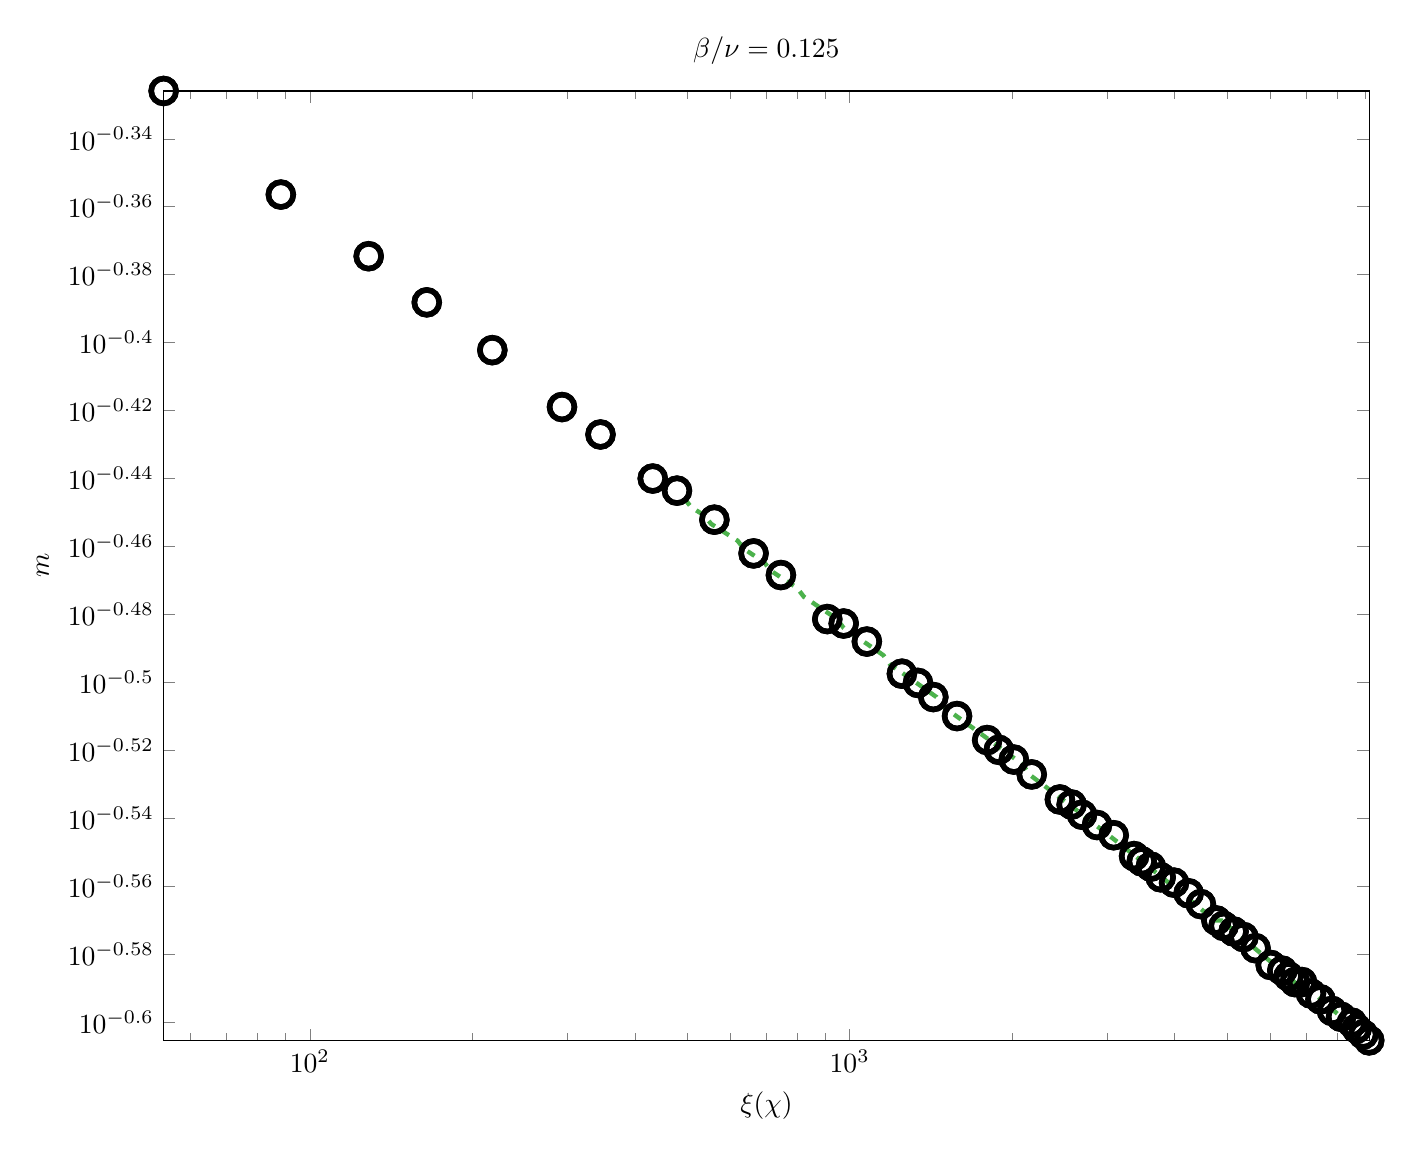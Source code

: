 % This file was created by matlab2tikz.
%
%The latest updates can be retrieved from
%  http://www.mathworks.com/matlabcentral/fileexchange/22022-matlab2tikz-matlab2tikz
%where you can also make suggestions and rate matlab2tikz.
%
\begin{tikzpicture}

\begin{axis}[%
width=6.028in,
height=4.747in,
at={(1.011in,0.649in)},
scale only axis,
xmode=log,
xmin=53.596,
xmax=9169.835,
xminorticks=true,
xlabel={$\xi(\chi)$},
ymode=log,
ymin=0.248,
ymax=0.472,
yminorticks=true,
ylabel={$m$},
axis background/.style={fill=white},
title style={font=\bfseries},
title={$\beta / \nu = 0.125$}
]
\addplot [color=black,line width=2.0pt,mark size=4.5pt,only marks,mark=o,mark options={solid},forget plot]
  table[row sep=crcr]{%
53.596	0.472\\
88.364	0.44\\
128.525	0.422\\
164.662	0.409\\
217.777	0.396\\
293.155	0.381\\
345.446	0.374\\
431.712	0.363\\
478.657	0.36\\
561.544	0.353\\
663.678	0.345\\
745.859	0.34\\
908.794	0.33\\
974.684	0.329\\
1075.977	0.325\\
1249.473	0.318\\
1337.965	0.316\\
1428.645	0.313\\
1580.61	0.309\\
1797.643	0.304\\
1889.263	0.302\\
2013.637	0.3\\
2173.771	0.297\\
2451.194	0.292\\
2576.926	0.291\\
2693.828	0.289\\
2872.125	0.287\\
3083.841	0.285\\
3363.632	0.281\\
3474.978	0.28\\
3612.714	0.279\\
3768.613	0.277\\
3988.887	0.276\\
4244.581	0.274\\
4471.896	0.272\\
4777.744	0.269\\
4926.927	0.268\\
5142.111	0.267\\
5362.733	0.266\\
5646.387	0.264\\
6023.844	0.261\\
6328.876	0.26\\
6500.794	0.259\\
6680.199	0.258\\
6883.249	0.258\\
7153.226	0.256\\
7447.479	0.255\\
7826.745	0.253\\
8130.964	0.252\\
8516.922	0.251\\
8692.325	0.25\\
8940.318	0.249\\
9169.835	0.248\\
};
\addplot [color=green!40!gray,dashed,line width=1.6pt,forget plot]
  table[row sep=crcr]{%
494.457	0.358\\
508.636	0.356\\
523.222	0.355\\
538.227	0.354\\
553.662	0.352\\
569.539	0.351\\
585.872	0.35\\
602.673	0.349\\
619.956	0.348\\
637.735	0.346\\
656.023	0.345\\
674.836	0.344\\
694.188	0.343\\
714.096	0.341\\
734.574	0.34\\
755.639	0.339\\
777.309	0.338\\
799.6	0.337\\
822.53	0.335\\
846.118	0.334\\
870.382	0.333\\
895.342	0.332\\
921.018	0.331\\
947.43	0.33\\
974.6	0.328\\
1002.548	0.327\\
1031.299	0.326\\
1060.873	0.325\\
1091.296	0.324\\
1122.591	0.323\\
1154.784	0.322\\
1187.9	0.32\\
1221.966	0.319\\
1257.008	0.318\\
1293.055	0.317\\
1330.137	0.316\\
1368.281	0.315\\
1407.519	0.314\\
1447.883	0.313\\
1489.404	0.311\\
1532.116	0.31\\
1576.053	0.309\\
1621.249	0.308\\
1667.742	0.307\\
1715.568	0.306\\
1764.766	0.305\\
1815.374	0.304\\
1867.434	0.303\\
1920.987	0.302\\
1976.075	0.301\\
2032.743	0.3\\
2091.037	0.299\\
2151.002	0.297\\
2212.686	0.296\\
2276.14	0.295\\
2341.413	0.294\\
2408.558	0.293\\
2477.628	0.292\\
2548.68	0.291\\
2621.768	0.29\\
2696.953	0.289\\
2774.294	0.288\\
2853.853	0.287\\
2935.693	0.286\\
3019.881	0.285\\
3106.482	0.284\\
3195.567	0.283\\
3287.207	0.282\\
3381.475	0.281\\
3478.446	0.28\\
3578.197	0.279\\
3680.81	0.278\\
3786.365	0.277\\
3894.947	0.276\\
4006.643	0.275\\
4121.542	0.274\\
4239.736	0.273\\
4361.319	0.272\\
4486.39	0.271\\
4615.046	0.27\\
4747.393	0.269\\
4883.534	0.269\\
5023.58	0.268\\
5167.642	0.267\\
5315.835	0.266\\
5468.278	0.265\\
5625.093	0.264\\
5786.404	0.263\\
5952.342	0.262\\
6123.038	0.261\\
6298.629	0.26\\
6479.256	0.259\\
6665.062	0.258\\
6856.197	0.257\\
7052.813	0.256\\
7255.068	0.256\\
7463.122	0.255\\
7677.143	0.254\\
7897.302	0.253\\
8123.774	0.252\\
};
\addplot [color=black,line width=2.0pt,mark size=4.5pt,only marks,mark=o,mark options={solid},forget plot]
  table[row sep=crcr]{%
53.596	0.472\\
88.364	0.44\\
128.525	0.422\\
164.662	0.409\\
217.777	0.396\\
293.155	0.381\\
345.446	0.374\\
431.712	0.363\\
478.657	0.36\\
561.544	0.353\\
663.678	0.345\\
745.859	0.34\\
908.794	0.33\\
974.684	0.329\\
1075.977	0.325\\
1249.473	0.318\\
1337.965	0.316\\
1428.645	0.313\\
1580.61	0.309\\
1797.643	0.304\\
1889.263	0.302\\
2013.637	0.3\\
2173.771	0.297\\
2451.194	0.292\\
2576.926	0.291\\
2693.828	0.289\\
2872.125	0.287\\
3083.841	0.285\\
3363.632	0.281\\
3474.978	0.28\\
3612.714	0.279\\
3768.613	0.277\\
3988.887	0.276\\
4244.581	0.274\\
4471.896	0.272\\
4777.744	0.269\\
4926.927	0.268\\
5142.111	0.267\\
5362.733	0.266\\
5646.387	0.264\\
6023.844	0.261\\
6328.876	0.26\\
6500.794	0.259\\
6680.199	0.258\\
6883.249	0.258\\
7153.226	0.256\\
7447.479	0.255\\
7826.745	0.253\\
8130.964	0.252\\
8516.922	0.251\\
8692.325	0.25\\
8940.318	0.249\\
9169.835	0.248\\
};
\end{axis}
\end{tikzpicture}%